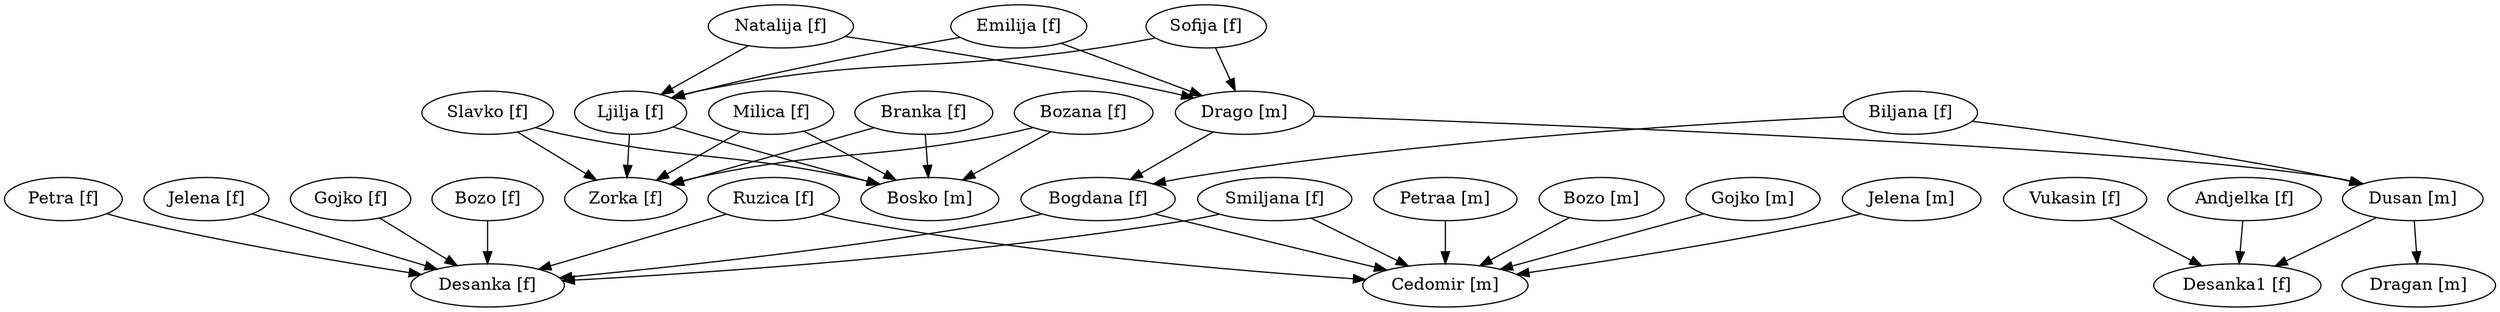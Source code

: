 digraph FamilyTree
{
  "Sofija [f]" -> "Ljilja [f]";
  "Sofija [f]" -> "Drago [m]";
  "Ljilja [f]" -> "Zorka [f]";
  "Ljilja [f]" -> "Bosko [m]";
  "Natalija [f]" -> "Ljilja [f]";
  "Natalija [f]" -> "Drago [m]";
  "Emilija [f]" -> "Ljilja [f]";
  "Emilija [f]" -> "Drago [m]";
  "Drago [m]" -> "Bogdana [f]";
  "Drago [m]" -> "Dusan [m]";
  "Dusan [m]" -> "Desanka1 [f]";
  "Dusan [m]" -> "Dragan [m]";
  "Bosko [m]";
  "Zorka [f]";
  "Bogdana [f]" -> "Desanka [f]";
  "Bogdana [f]" -> "Cedomir [m]";
  "Milica [f]" -> "Zorka [f]";
  "Milica [f]" -> "Bosko [m]";
  "Branka [f]" -> "Zorka [f]";
  "Branka [f]" -> "Bosko [m]";
  "Bozana [f]" -> "Zorka [f]";
  "Bozana [f]" -> "Bosko [m]";
  "Slavko [f]" -> "Zorka [f]";
  "Slavko [f]" -> "Bosko [m]";
  "Biljana [f]" -> "Bogdana [f]";
  "Biljana [f]" -> "Dusan [m]";
  "Dragan [m]";
  "Cedomir [m]";
  "Desanka [f]";
  "Desanka1 [f]";
  "Gojko [f]" -> "Desanka [f]";
  "Bozo [f]" -> "Desanka [f]";
  "Ruzica [f]" -> "Desanka [f]";
  "Ruzica [f]" -> "Cedomir [m]";
  "Smiljana [f]" -> "Desanka [f]";
  "Smiljana [f]" -> "Cedomir [m]";
  "Petra [f]" -> "Desanka [f]";
  "Vukasin [f]" -> "Desanka1 [f]";
  "Andjelka [f]" -> "Desanka1 [f]";
  "Petraa [m]" -> "Cedomir [m]";
  "Bozo [m]" -> "Cedomir [m]";
  "Gojko [m]" -> "Cedomir [m]";
  "Jelena [m]" -> "Cedomir [m]";
  "Jelena [f]" -> "Desanka [f]";
}